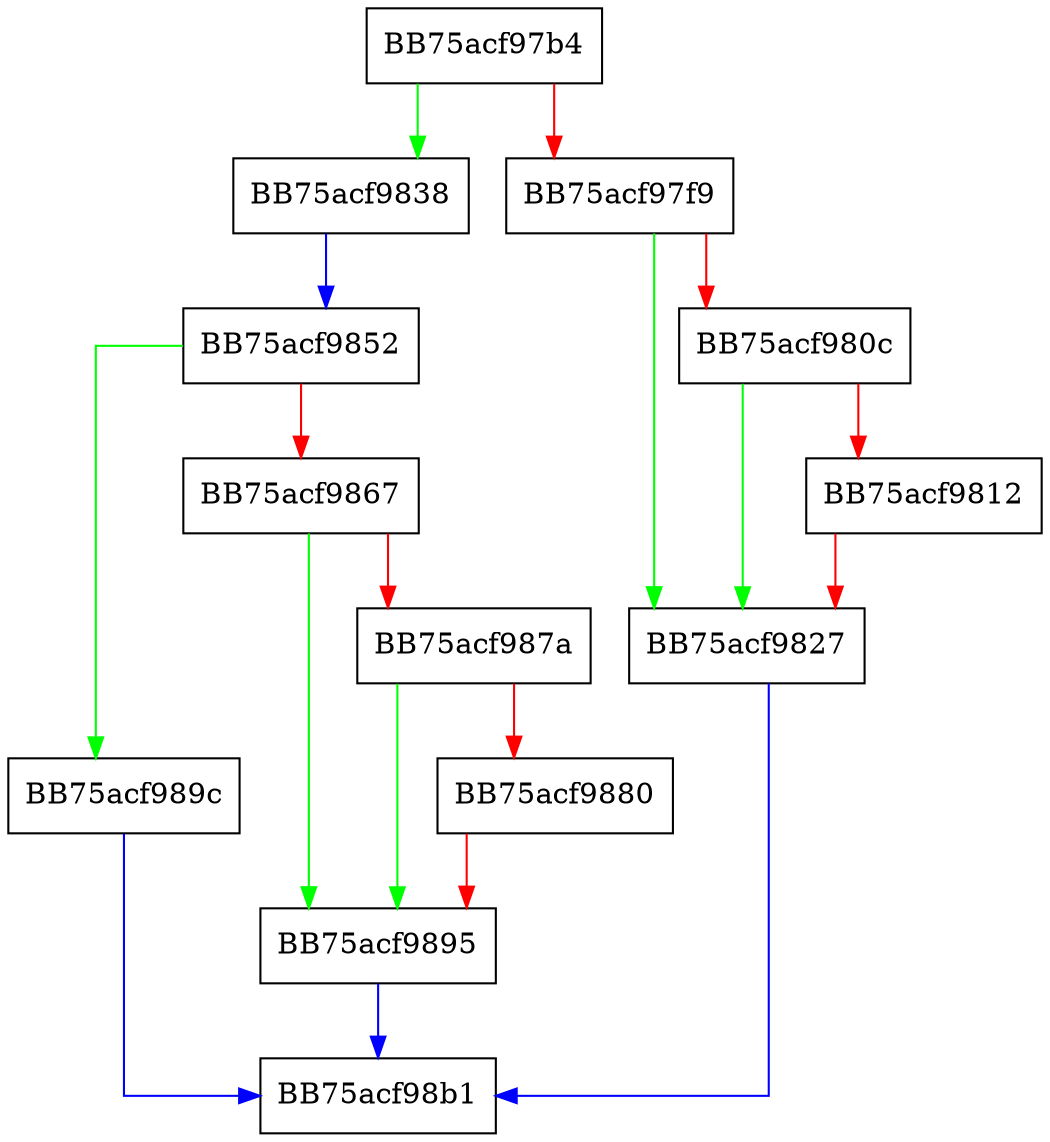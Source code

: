 digraph Init {
  node [shape="box"];
  graph [splines=ortho];
  BB75acf97b4 -> BB75acf9838 [color="green"];
  BB75acf97b4 -> BB75acf97f9 [color="red"];
  BB75acf97f9 -> BB75acf9827 [color="green"];
  BB75acf97f9 -> BB75acf980c [color="red"];
  BB75acf980c -> BB75acf9827 [color="green"];
  BB75acf980c -> BB75acf9812 [color="red"];
  BB75acf9812 -> BB75acf9827 [color="red"];
  BB75acf9827 -> BB75acf98b1 [color="blue"];
  BB75acf9838 -> BB75acf9852 [color="blue"];
  BB75acf9852 -> BB75acf989c [color="green"];
  BB75acf9852 -> BB75acf9867 [color="red"];
  BB75acf9867 -> BB75acf9895 [color="green"];
  BB75acf9867 -> BB75acf987a [color="red"];
  BB75acf987a -> BB75acf9895 [color="green"];
  BB75acf987a -> BB75acf9880 [color="red"];
  BB75acf9880 -> BB75acf9895 [color="red"];
  BB75acf9895 -> BB75acf98b1 [color="blue"];
  BB75acf989c -> BB75acf98b1 [color="blue"];
}